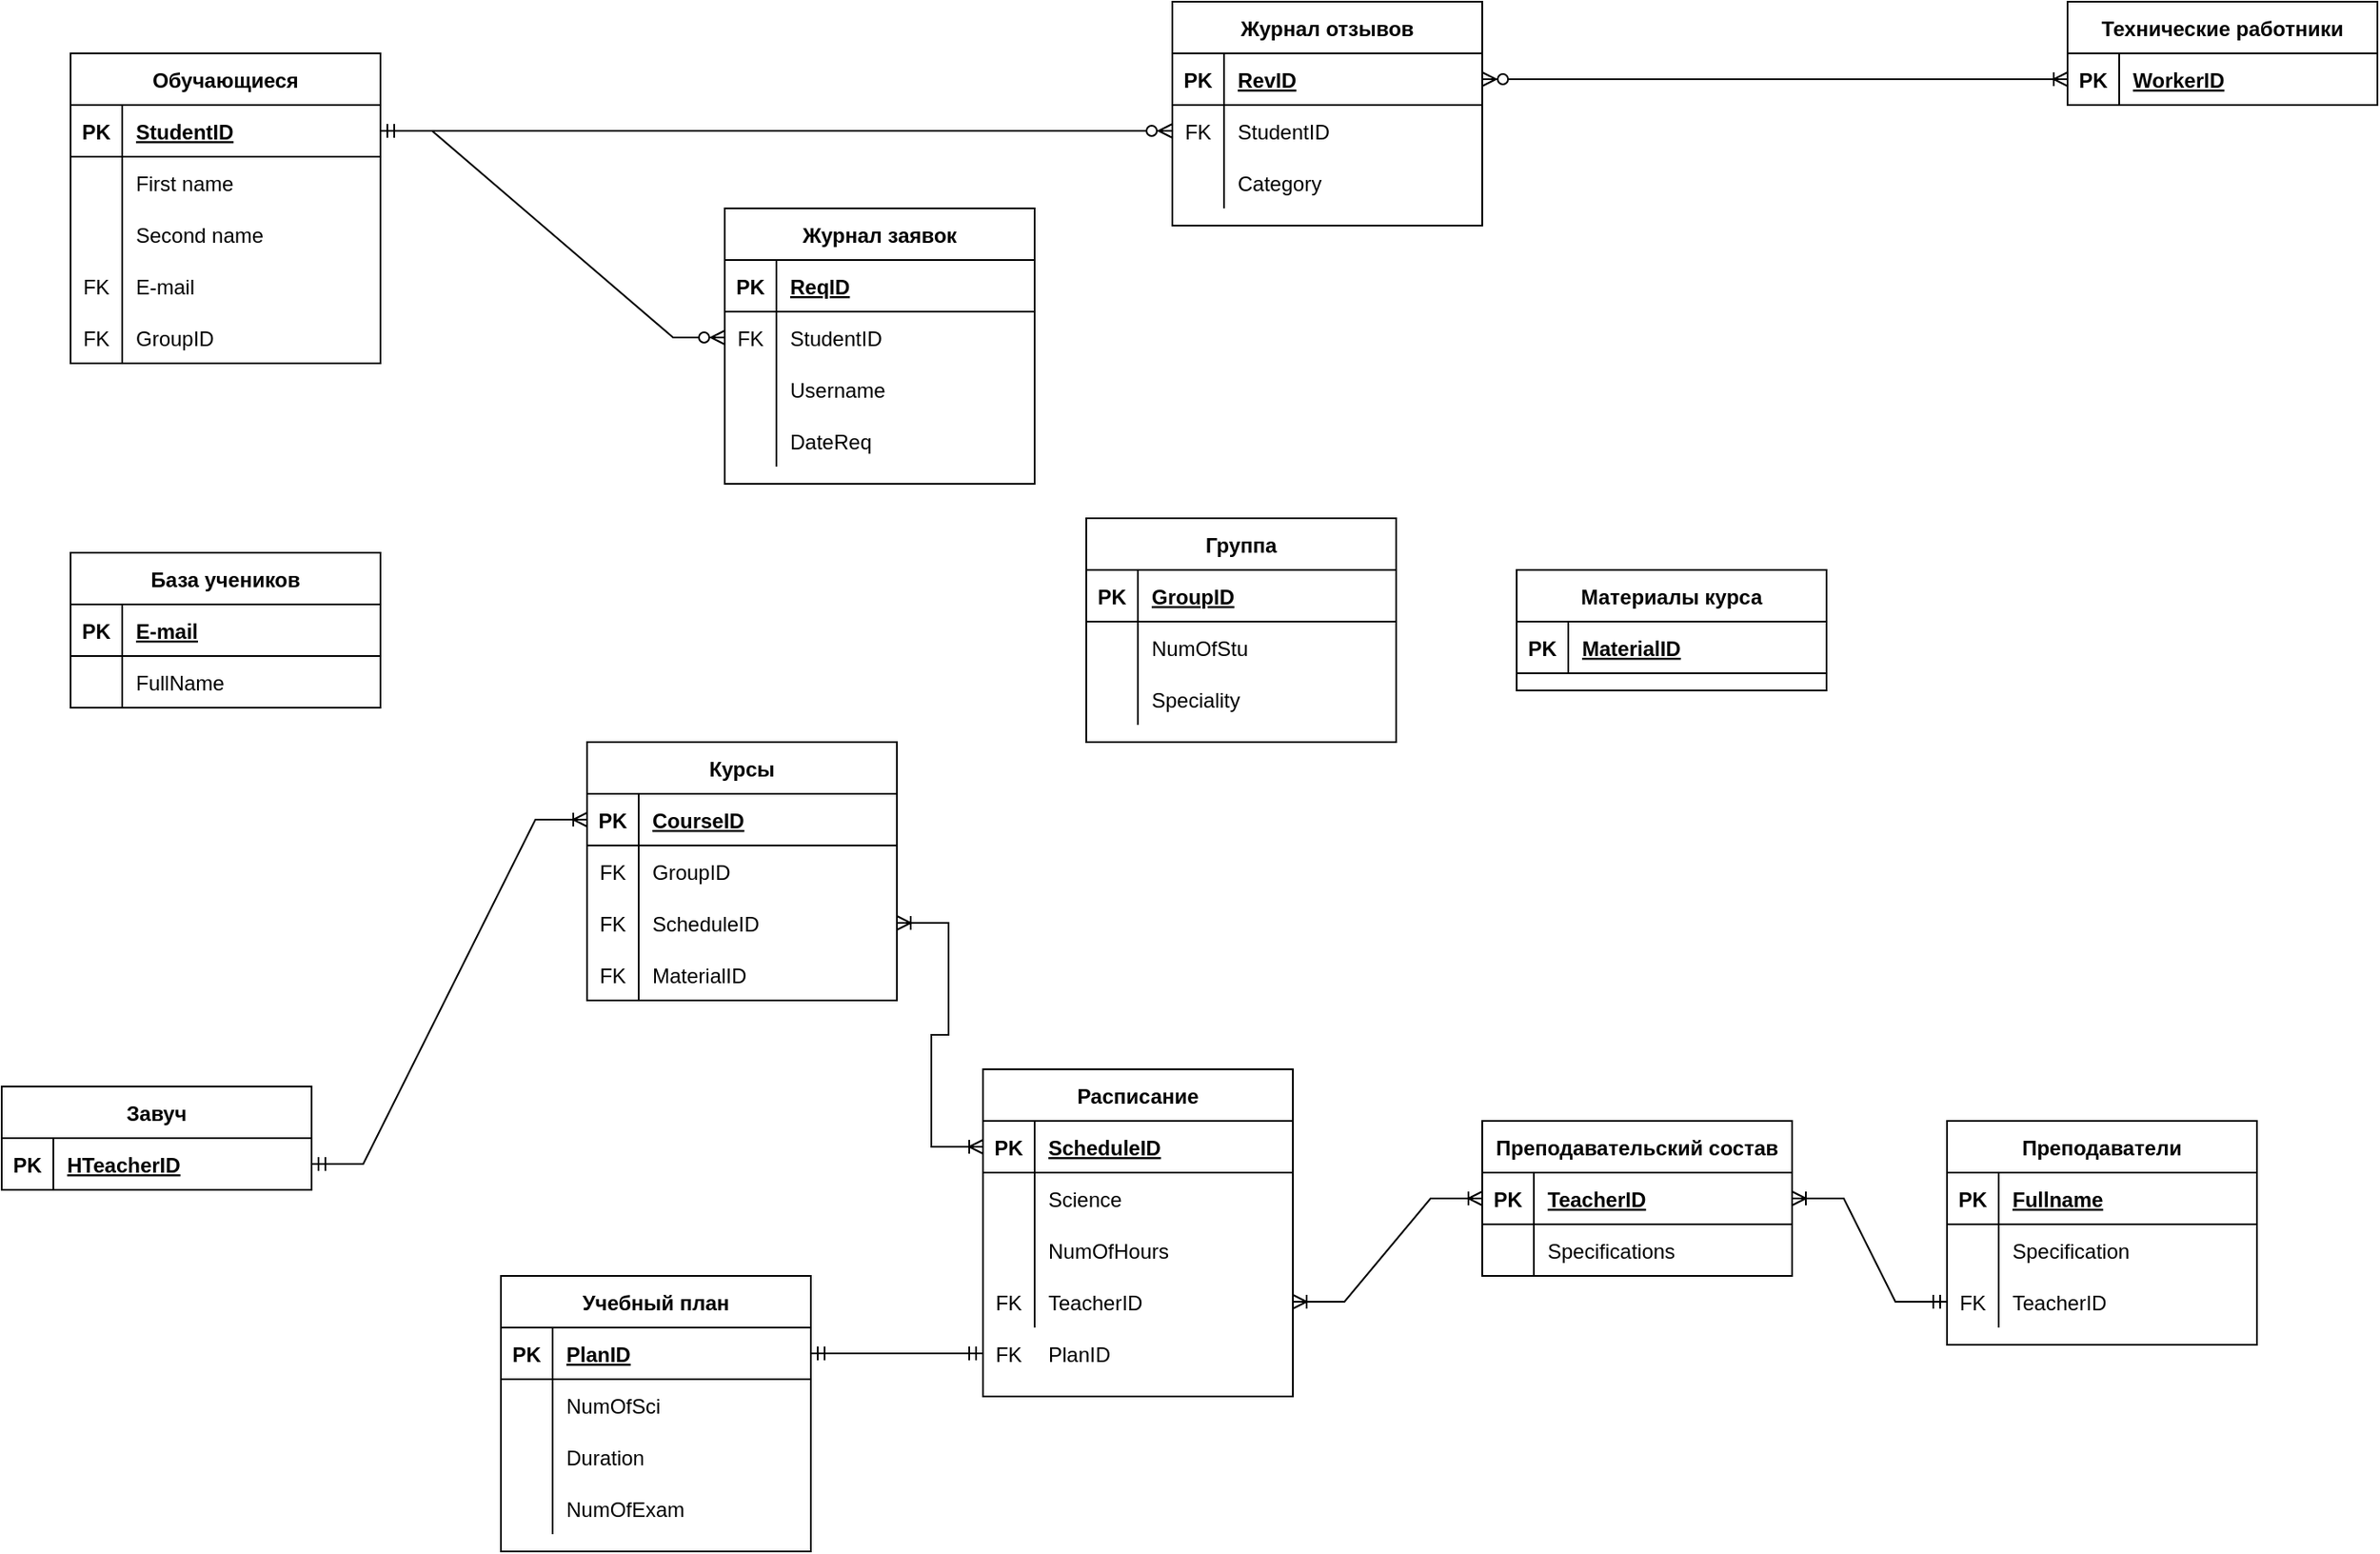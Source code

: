 <mxfile version="15.6.6" type="github">
  <diagram id="3wXirlA94ClRfBBOiUxg" name="Page-1">
    <mxGraphModel dx="1673" dy="934" grid="1" gridSize="10" guides="1" tooltips="1" connect="1" arrows="1" fold="1" page="1" pageScale="1" pageWidth="827" pageHeight="1169" math="0" shadow="0">
      <root>
        <mxCell id="0" />
        <mxCell id="1" parent="0" />
        <mxCell id="1GQ2bCHYJ9LrjRl-KCbF-2" value="Обучающиеся" style="shape=table;startSize=30;container=1;collapsible=1;childLayout=tableLayout;fixedRows=1;rowLines=0;fontStyle=1;align=center;resizeLast=1;fillColor=default;strokeColor=default;fontColor=default;" parent="1" vertex="1">
          <mxGeometry x="100" y="40" width="180" height="180" as="geometry" />
        </mxCell>
        <mxCell id="1GQ2bCHYJ9LrjRl-KCbF-3" value="" style="shape=partialRectangle;collapsible=0;dropTarget=0;pointerEvents=0;fillColor=none;top=0;left=0;bottom=1;right=0;points=[[0,0.5],[1,0.5]];portConstraint=eastwest;" parent="1GQ2bCHYJ9LrjRl-KCbF-2" vertex="1">
          <mxGeometry y="30" width="180" height="30" as="geometry" />
        </mxCell>
        <mxCell id="1GQ2bCHYJ9LrjRl-KCbF-4" value="PK" style="shape=partialRectangle;connectable=0;fillColor=none;top=0;left=0;bottom=0;right=0;fontStyle=1;overflow=hidden;" parent="1GQ2bCHYJ9LrjRl-KCbF-3" vertex="1">
          <mxGeometry width="30" height="30" as="geometry">
            <mxRectangle width="30" height="30" as="alternateBounds" />
          </mxGeometry>
        </mxCell>
        <mxCell id="1GQ2bCHYJ9LrjRl-KCbF-5" value="StudentID" style="shape=partialRectangle;connectable=0;fillColor=none;top=0;left=0;bottom=0;right=0;align=left;spacingLeft=6;fontStyle=5;overflow=hidden;" parent="1GQ2bCHYJ9LrjRl-KCbF-3" vertex="1">
          <mxGeometry x="30" width="150" height="30" as="geometry">
            <mxRectangle width="150" height="30" as="alternateBounds" />
          </mxGeometry>
        </mxCell>
        <mxCell id="1GQ2bCHYJ9LrjRl-KCbF-6" value="" style="shape=partialRectangle;collapsible=0;dropTarget=0;pointerEvents=0;fillColor=none;top=0;left=0;bottom=0;right=0;points=[[0,0.5],[1,0.5]];portConstraint=eastwest;" parent="1GQ2bCHYJ9LrjRl-KCbF-2" vertex="1">
          <mxGeometry y="60" width="180" height="30" as="geometry" />
        </mxCell>
        <mxCell id="1GQ2bCHYJ9LrjRl-KCbF-7" value="" style="shape=partialRectangle;connectable=0;fillColor=none;top=0;left=0;bottom=0;right=0;editable=1;overflow=hidden;" parent="1GQ2bCHYJ9LrjRl-KCbF-6" vertex="1">
          <mxGeometry width="30" height="30" as="geometry">
            <mxRectangle width="30" height="30" as="alternateBounds" />
          </mxGeometry>
        </mxCell>
        <mxCell id="1GQ2bCHYJ9LrjRl-KCbF-8" value="First name" style="shape=partialRectangle;connectable=0;fillColor=none;top=0;left=0;bottom=0;right=0;align=left;spacingLeft=6;overflow=hidden;" parent="1GQ2bCHYJ9LrjRl-KCbF-6" vertex="1">
          <mxGeometry x="30" width="150" height="30" as="geometry">
            <mxRectangle width="150" height="30" as="alternateBounds" />
          </mxGeometry>
        </mxCell>
        <mxCell id="1GQ2bCHYJ9LrjRl-KCbF-9" value="" style="shape=partialRectangle;collapsible=0;dropTarget=0;pointerEvents=0;fillColor=none;top=0;left=0;bottom=0;right=0;points=[[0,0.5],[1,0.5]];portConstraint=eastwest;" parent="1GQ2bCHYJ9LrjRl-KCbF-2" vertex="1">
          <mxGeometry y="90" width="180" height="30" as="geometry" />
        </mxCell>
        <mxCell id="1GQ2bCHYJ9LrjRl-KCbF-10" value="" style="shape=partialRectangle;connectable=0;fillColor=none;top=0;left=0;bottom=0;right=0;editable=1;overflow=hidden;" parent="1GQ2bCHYJ9LrjRl-KCbF-9" vertex="1">
          <mxGeometry width="30" height="30" as="geometry">
            <mxRectangle width="30" height="30" as="alternateBounds" />
          </mxGeometry>
        </mxCell>
        <mxCell id="1GQ2bCHYJ9LrjRl-KCbF-11" value="Second name" style="shape=partialRectangle;connectable=0;fillColor=none;top=0;left=0;bottom=0;right=0;align=left;spacingLeft=6;overflow=hidden;" parent="1GQ2bCHYJ9LrjRl-KCbF-9" vertex="1">
          <mxGeometry x="30" width="150" height="30" as="geometry">
            <mxRectangle width="150" height="30" as="alternateBounds" />
          </mxGeometry>
        </mxCell>
        <mxCell id="1GQ2bCHYJ9LrjRl-KCbF-12" value="" style="shape=partialRectangle;collapsible=0;dropTarget=0;pointerEvents=0;fillColor=none;top=0;left=0;bottom=0;right=0;points=[[0,0.5],[1,0.5]];portConstraint=eastwest;" parent="1GQ2bCHYJ9LrjRl-KCbF-2" vertex="1">
          <mxGeometry y="120" width="180" height="30" as="geometry" />
        </mxCell>
        <mxCell id="1GQ2bCHYJ9LrjRl-KCbF-13" value="FK" style="shape=partialRectangle;connectable=0;fillColor=none;top=0;left=0;bottom=0;right=0;editable=1;overflow=hidden;fontColor=default;" parent="1GQ2bCHYJ9LrjRl-KCbF-12" vertex="1">
          <mxGeometry width="30" height="30" as="geometry">
            <mxRectangle width="30" height="30" as="alternateBounds" />
          </mxGeometry>
        </mxCell>
        <mxCell id="1GQ2bCHYJ9LrjRl-KCbF-14" value="E-mail" style="shape=partialRectangle;connectable=0;fillColor=none;top=0;left=0;bottom=0;right=0;align=left;spacingLeft=6;overflow=hidden;" parent="1GQ2bCHYJ9LrjRl-KCbF-12" vertex="1">
          <mxGeometry x="30" width="150" height="30" as="geometry">
            <mxRectangle width="150" height="30" as="alternateBounds" />
          </mxGeometry>
        </mxCell>
        <mxCell id="3Udb4YVYtacq0rduN-3k-43" style="shape=partialRectangle;collapsible=0;dropTarget=0;pointerEvents=0;fillColor=none;top=0;left=0;bottom=0;right=0;points=[[0,0.5],[1,0.5]];portConstraint=eastwest;" vertex="1" parent="1GQ2bCHYJ9LrjRl-KCbF-2">
          <mxGeometry y="150" width="180" height="30" as="geometry" />
        </mxCell>
        <mxCell id="3Udb4YVYtacq0rduN-3k-44" value="FK" style="shape=partialRectangle;connectable=0;fillColor=none;top=0;left=0;bottom=0;right=0;editable=1;overflow=hidden;fontColor=default;" vertex="1" parent="3Udb4YVYtacq0rduN-3k-43">
          <mxGeometry width="30" height="30" as="geometry">
            <mxRectangle width="30" height="30" as="alternateBounds" />
          </mxGeometry>
        </mxCell>
        <mxCell id="3Udb4YVYtacq0rduN-3k-45" value="GroupID" style="shape=partialRectangle;connectable=0;fillColor=none;top=0;left=0;bottom=0;right=0;align=left;spacingLeft=6;overflow=hidden;fontColor=default;" vertex="1" parent="3Udb4YVYtacq0rduN-3k-43">
          <mxGeometry x="30" width="150" height="30" as="geometry">
            <mxRectangle width="150" height="30" as="alternateBounds" />
          </mxGeometry>
        </mxCell>
        <mxCell id="1GQ2bCHYJ9LrjRl-KCbF-15" value="Журнал отзывов" style="shape=table;startSize=30;container=1;collapsible=1;childLayout=tableLayout;fixedRows=1;rowLines=0;fontStyle=1;align=center;resizeLast=1;fillColor=default;strokeColor=default;fontColor=default;" parent="1" vertex="1">
          <mxGeometry x="740" y="10" width="180" height="130" as="geometry" />
        </mxCell>
        <mxCell id="1GQ2bCHYJ9LrjRl-KCbF-16" value="" style="shape=partialRectangle;collapsible=0;dropTarget=0;pointerEvents=0;fillColor=none;top=0;left=0;bottom=1;right=0;points=[[0,0.5],[1,0.5]];portConstraint=eastwest;" parent="1GQ2bCHYJ9LrjRl-KCbF-15" vertex="1">
          <mxGeometry y="30" width="180" height="30" as="geometry" />
        </mxCell>
        <mxCell id="1GQ2bCHYJ9LrjRl-KCbF-17" value="PK" style="shape=partialRectangle;connectable=0;fillColor=none;top=0;left=0;bottom=0;right=0;fontStyle=1;overflow=hidden;" parent="1GQ2bCHYJ9LrjRl-KCbF-16" vertex="1">
          <mxGeometry width="30" height="30" as="geometry">
            <mxRectangle width="30" height="30" as="alternateBounds" />
          </mxGeometry>
        </mxCell>
        <mxCell id="1GQ2bCHYJ9LrjRl-KCbF-18" value="RevID" style="shape=partialRectangle;connectable=0;fillColor=none;top=0;left=0;bottom=0;right=0;align=left;spacingLeft=6;fontStyle=5;overflow=hidden;" parent="1GQ2bCHYJ9LrjRl-KCbF-16" vertex="1">
          <mxGeometry x="30" width="150" height="30" as="geometry">
            <mxRectangle width="150" height="30" as="alternateBounds" />
          </mxGeometry>
        </mxCell>
        <mxCell id="1GQ2bCHYJ9LrjRl-KCbF-19" value="" style="shape=partialRectangle;collapsible=0;dropTarget=0;pointerEvents=0;fillColor=none;top=0;left=0;bottom=0;right=0;points=[[0,0.5],[1,0.5]];portConstraint=eastwest;" parent="1GQ2bCHYJ9LrjRl-KCbF-15" vertex="1">
          <mxGeometry y="60" width="180" height="30" as="geometry" />
        </mxCell>
        <mxCell id="1GQ2bCHYJ9LrjRl-KCbF-20" value="FK" style="shape=partialRectangle;connectable=0;fillColor=none;top=0;left=0;bottom=0;right=0;editable=1;overflow=hidden;" parent="1GQ2bCHYJ9LrjRl-KCbF-19" vertex="1">
          <mxGeometry width="30" height="30" as="geometry">
            <mxRectangle width="30" height="30" as="alternateBounds" />
          </mxGeometry>
        </mxCell>
        <mxCell id="1GQ2bCHYJ9LrjRl-KCbF-21" value="StudentID" style="shape=partialRectangle;connectable=0;fillColor=none;top=0;left=0;bottom=0;right=0;align=left;spacingLeft=6;overflow=hidden;" parent="1GQ2bCHYJ9LrjRl-KCbF-19" vertex="1">
          <mxGeometry x="30" width="150" height="30" as="geometry">
            <mxRectangle width="150" height="30" as="alternateBounds" />
          </mxGeometry>
        </mxCell>
        <mxCell id="1GQ2bCHYJ9LrjRl-KCbF-22" value="" style="shape=partialRectangle;collapsible=0;dropTarget=0;pointerEvents=0;fillColor=none;top=0;left=0;bottom=0;right=0;points=[[0,0.5],[1,0.5]];portConstraint=eastwest;" parent="1GQ2bCHYJ9LrjRl-KCbF-15" vertex="1">
          <mxGeometry y="90" width="180" height="30" as="geometry" />
        </mxCell>
        <mxCell id="1GQ2bCHYJ9LrjRl-KCbF-23" value="" style="shape=partialRectangle;connectable=0;fillColor=none;top=0;left=0;bottom=0;right=0;editable=1;overflow=hidden;" parent="1GQ2bCHYJ9LrjRl-KCbF-22" vertex="1">
          <mxGeometry width="30" height="30" as="geometry">
            <mxRectangle width="30" height="30" as="alternateBounds" />
          </mxGeometry>
        </mxCell>
        <mxCell id="1GQ2bCHYJ9LrjRl-KCbF-24" value="Category" style="shape=partialRectangle;connectable=0;fillColor=none;top=0;left=0;bottom=0;right=0;align=left;spacingLeft=6;overflow=hidden;" parent="1GQ2bCHYJ9LrjRl-KCbF-22" vertex="1">
          <mxGeometry x="30" width="150" height="30" as="geometry">
            <mxRectangle width="150" height="30" as="alternateBounds" />
          </mxGeometry>
        </mxCell>
        <mxCell id="1GQ2bCHYJ9LrjRl-KCbF-28" value="Журнал заявок" style="shape=table;startSize=30;container=1;collapsible=1;childLayout=tableLayout;fixedRows=1;rowLines=0;fontStyle=1;align=center;resizeLast=1;fillColor=default;strokeColor=default;fontColor=default;" parent="1" vertex="1">
          <mxGeometry x="480" y="130" width="180" height="160" as="geometry" />
        </mxCell>
        <mxCell id="1GQ2bCHYJ9LrjRl-KCbF-29" value="" style="shape=partialRectangle;collapsible=0;dropTarget=0;pointerEvents=0;fillColor=none;top=0;left=0;bottom=1;right=0;points=[[0,0.5],[1,0.5]];portConstraint=eastwest;" parent="1GQ2bCHYJ9LrjRl-KCbF-28" vertex="1">
          <mxGeometry y="30" width="180" height="30" as="geometry" />
        </mxCell>
        <mxCell id="1GQ2bCHYJ9LrjRl-KCbF-30" value="PK" style="shape=partialRectangle;connectable=0;fillColor=none;top=0;left=0;bottom=0;right=0;fontStyle=1;overflow=hidden;" parent="1GQ2bCHYJ9LrjRl-KCbF-29" vertex="1">
          <mxGeometry width="30" height="30" as="geometry">
            <mxRectangle width="30" height="30" as="alternateBounds" />
          </mxGeometry>
        </mxCell>
        <mxCell id="1GQ2bCHYJ9LrjRl-KCbF-31" value="ReqID" style="shape=partialRectangle;connectable=0;fillColor=none;top=0;left=0;bottom=0;right=0;align=left;spacingLeft=6;fontStyle=5;overflow=hidden;" parent="1GQ2bCHYJ9LrjRl-KCbF-29" vertex="1">
          <mxGeometry x="30" width="150" height="30" as="geometry">
            <mxRectangle width="150" height="30" as="alternateBounds" />
          </mxGeometry>
        </mxCell>
        <mxCell id="1GQ2bCHYJ9LrjRl-KCbF-32" value="" style="shape=partialRectangle;collapsible=0;dropTarget=0;pointerEvents=0;fillColor=none;top=0;left=0;bottom=0;right=0;points=[[0,0.5],[1,0.5]];portConstraint=eastwest;" parent="1GQ2bCHYJ9LrjRl-KCbF-28" vertex="1">
          <mxGeometry y="60" width="180" height="30" as="geometry" />
        </mxCell>
        <mxCell id="1GQ2bCHYJ9LrjRl-KCbF-33" value="FK" style="shape=partialRectangle;connectable=0;fillColor=none;top=0;left=0;bottom=0;right=0;editable=1;overflow=hidden;" parent="1GQ2bCHYJ9LrjRl-KCbF-32" vertex="1">
          <mxGeometry width="30" height="30" as="geometry">
            <mxRectangle width="30" height="30" as="alternateBounds" />
          </mxGeometry>
        </mxCell>
        <mxCell id="1GQ2bCHYJ9LrjRl-KCbF-34" value="StudentID" style="shape=partialRectangle;connectable=0;fillColor=none;top=0;left=0;bottom=0;right=0;align=left;spacingLeft=6;overflow=hidden;" parent="1GQ2bCHYJ9LrjRl-KCbF-32" vertex="1">
          <mxGeometry x="30" width="150" height="30" as="geometry">
            <mxRectangle width="150" height="30" as="alternateBounds" />
          </mxGeometry>
        </mxCell>
        <mxCell id="1GQ2bCHYJ9LrjRl-KCbF-35" value="" style="shape=partialRectangle;collapsible=0;dropTarget=0;pointerEvents=0;fillColor=none;top=0;left=0;bottom=0;right=0;points=[[0,0.5],[1,0.5]];portConstraint=eastwest;" parent="1GQ2bCHYJ9LrjRl-KCbF-28" vertex="1">
          <mxGeometry y="90" width="180" height="30" as="geometry" />
        </mxCell>
        <mxCell id="1GQ2bCHYJ9LrjRl-KCbF-36" value="" style="shape=partialRectangle;connectable=0;fillColor=none;top=0;left=0;bottom=0;right=0;editable=1;overflow=hidden;" parent="1GQ2bCHYJ9LrjRl-KCbF-35" vertex="1">
          <mxGeometry width="30" height="30" as="geometry">
            <mxRectangle width="30" height="30" as="alternateBounds" />
          </mxGeometry>
        </mxCell>
        <mxCell id="1GQ2bCHYJ9LrjRl-KCbF-37" value="Username" style="shape=partialRectangle;connectable=0;fillColor=none;top=0;left=0;bottom=0;right=0;align=left;spacingLeft=6;overflow=hidden;" parent="1GQ2bCHYJ9LrjRl-KCbF-35" vertex="1">
          <mxGeometry x="30" width="150" height="30" as="geometry">
            <mxRectangle width="150" height="30" as="alternateBounds" />
          </mxGeometry>
        </mxCell>
        <mxCell id="1GQ2bCHYJ9LrjRl-KCbF-38" value="" style="shape=partialRectangle;collapsible=0;dropTarget=0;pointerEvents=0;fillColor=none;top=0;left=0;bottom=0;right=0;points=[[0,0.5],[1,0.5]];portConstraint=eastwest;" parent="1GQ2bCHYJ9LrjRl-KCbF-28" vertex="1">
          <mxGeometry y="120" width="180" height="30" as="geometry" />
        </mxCell>
        <mxCell id="1GQ2bCHYJ9LrjRl-KCbF-39" value="" style="shape=partialRectangle;connectable=0;fillColor=none;top=0;left=0;bottom=0;right=0;editable=1;overflow=hidden;" parent="1GQ2bCHYJ9LrjRl-KCbF-38" vertex="1">
          <mxGeometry width="30" height="30" as="geometry">
            <mxRectangle width="30" height="30" as="alternateBounds" />
          </mxGeometry>
        </mxCell>
        <mxCell id="1GQ2bCHYJ9LrjRl-KCbF-40" value="DateReq" style="shape=partialRectangle;connectable=0;fillColor=none;top=0;left=0;bottom=0;right=0;align=left;spacingLeft=6;overflow=hidden;" parent="1GQ2bCHYJ9LrjRl-KCbF-38" vertex="1">
          <mxGeometry x="30" width="150" height="30" as="geometry">
            <mxRectangle width="150" height="30" as="alternateBounds" />
          </mxGeometry>
        </mxCell>
        <mxCell id="1GQ2bCHYJ9LrjRl-KCbF-41" value="Технические работники" style="shape=table;startSize=30;container=1;collapsible=1;childLayout=tableLayout;fixedRows=1;rowLines=0;fontStyle=1;align=center;resizeLast=1;fillColor=default;strokeColor=default;fontColor=default;" parent="1" vertex="1">
          <mxGeometry x="1260" y="10" width="180" height="60" as="geometry" />
        </mxCell>
        <mxCell id="1GQ2bCHYJ9LrjRl-KCbF-42" value="" style="shape=partialRectangle;collapsible=0;dropTarget=0;pointerEvents=0;fillColor=none;top=0;left=0;bottom=1;right=0;points=[[0,0.5],[1,0.5]];portConstraint=eastwest;" parent="1GQ2bCHYJ9LrjRl-KCbF-41" vertex="1">
          <mxGeometry y="30" width="180" height="30" as="geometry" />
        </mxCell>
        <mxCell id="1GQ2bCHYJ9LrjRl-KCbF-43" value="PK" style="shape=partialRectangle;connectable=0;fillColor=none;top=0;left=0;bottom=0;right=0;fontStyle=1;overflow=hidden;" parent="1GQ2bCHYJ9LrjRl-KCbF-42" vertex="1">
          <mxGeometry width="30" height="30" as="geometry">
            <mxRectangle width="30" height="30" as="alternateBounds" />
          </mxGeometry>
        </mxCell>
        <mxCell id="1GQ2bCHYJ9LrjRl-KCbF-44" value="WorkerID" style="shape=partialRectangle;connectable=0;fillColor=none;top=0;left=0;bottom=0;right=0;align=left;spacingLeft=6;fontStyle=5;overflow=hidden;" parent="1GQ2bCHYJ9LrjRl-KCbF-42" vertex="1">
          <mxGeometry x="30" width="150" height="30" as="geometry">
            <mxRectangle width="150" height="30" as="alternateBounds" />
          </mxGeometry>
        </mxCell>
        <mxCell id="1GQ2bCHYJ9LrjRl-KCbF-67" value="Завуч" style="shape=table;startSize=30;container=1;collapsible=1;childLayout=tableLayout;fixedRows=1;rowLines=0;fontStyle=1;align=center;resizeLast=1;" parent="1" vertex="1">
          <mxGeometry x="60" y="640" width="180" height="60" as="geometry" />
        </mxCell>
        <mxCell id="1GQ2bCHYJ9LrjRl-KCbF-68" value="" style="shape=partialRectangle;collapsible=0;dropTarget=0;pointerEvents=0;fillColor=none;top=0;left=0;bottom=1;right=0;points=[[0,0.5],[1,0.5]];portConstraint=eastwest;" parent="1GQ2bCHYJ9LrjRl-KCbF-67" vertex="1">
          <mxGeometry y="30" width="180" height="30" as="geometry" />
        </mxCell>
        <mxCell id="1GQ2bCHYJ9LrjRl-KCbF-69" value="PK" style="shape=partialRectangle;connectable=0;fillColor=none;top=0;left=0;bottom=0;right=0;fontStyle=1;overflow=hidden;" parent="1GQ2bCHYJ9LrjRl-KCbF-68" vertex="1">
          <mxGeometry width="30" height="30" as="geometry">
            <mxRectangle width="30" height="30" as="alternateBounds" />
          </mxGeometry>
        </mxCell>
        <mxCell id="1GQ2bCHYJ9LrjRl-KCbF-70" value="HTeacherID" style="shape=partialRectangle;connectable=0;fillColor=none;top=0;left=0;bottom=0;right=0;align=left;spacingLeft=6;fontStyle=5;overflow=hidden;" parent="1GQ2bCHYJ9LrjRl-KCbF-68" vertex="1">
          <mxGeometry x="30" width="150" height="30" as="geometry">
            <mxRectangle width="150" height="30" as="alternateBounds" />
          </mxGeometry>
        </mxCell>
        <mxCell id="1GQ2bCHYJ9LrjRl-KCbF-80" value="Учебный план" style="shape=table;startSize=30;container=1;collapsible=1;childLayout=tableLayout;fixedRows=1;rowLines=0;fontStyle=1;align=center;resizeLast=1;fillColor=default;strokeColor=default;fontColor=default;" parent="1" vertex="1">
          <mxGeometry x="350" y="750" width="180" height="160" as="geometry" />
        </mxCell>
        <mxCell id="1GQ2bCHYJ9LrjRl-KCbF-81" value="" style="shape=partialRectangle;collapsible=0;dropTarget=0;pointerEvents=0;fillColor=none;top=0;left=0;bottom=1;right=0;points=[[0,0.5],[1,0.5]];portConstraint=eastwest;" parent="1GQ2bCHYJ9LrjRl-KCbF-80" vertex="1">
          <mxGeometry y="30" width="180" height="30" as="geometry" />
        </mxCell>
        <mxCell id="1GQ2bCHYJ9LrjRl-KCbF-82" value="PK" style="shape=partialRectangle;connectable=0;fillColor=none;top=0;left=0;bottom=0;right=0;fontStyle=1;overflow=hidden;" parent="1GQ2bCHYJ9LrjRl-KCbF-81" vertex="1">
          <mxGeometry width="30" height="30" as="geometry">
            <mxRectangle width="30" height="30" as="alternateBounds" />
          </mxGeometry>
        </mxCell>
        <mxCell id="1GQ2bCHYJ9LrjRl-KCbF-83" value="PlanID" style="shape=partialRectangle;connectable=0;fillColor=none;top=0;left=0;bottom=0;right=0;align=left;spacingLeft=6;fontStyle=5;overflow=hidden;" parent="1GQ2bCHYJ9LrjRl-KCbF-81" vertex="1">
          <mxGeometry x="30" width="150" height="30" as="geometry">
            <mxRectangle width="150" height="30" as="alternateBounds" />
          </mxGeometry>
        </mxCell>
        <mxCell id="1GQ2bCHYJ9LrjRl-KCbF-84" value="" style="shape=partialRectangle;collapsible=0;dropTarget=0;pointerEvents=0;fillColor=none;top=0;left=0;bottom=0;right=0;points=[[0,0.5],[1,0.5]];portConstraint=eastwest;" parent="1GQ2bCHYJ9LrjRl-KCbF-80" vertex="1">
          <mxGeometry y="60" width="180" height="30" as="geometry" />
        </mxCell>
        <mxCell id="1GQ2bCHYJ9LrjRl-KCbF-85" value="" style="shape=partialRectangle;connectable=0;fillColor=none;top=0;left=0;bottom=0;right=0;editable=1;overflow=hidden;" parent="1GQ2bCHYJ9LrjRl-KCbF-84" vertex="1">
          <mxGeometry width="30" height="30" as="geometry">
            <mxRectangle width="30" height="30" as="alternateBounds" />
          </mxGeometry>
        </mxCell>
        <mxCell id="1GQ2bCHYJ9LrjRl-KCbF-86" value="NumOfSci" style="shape=partialRectangle;connectable=0;fillColor=none;top=0;left=0;bottom=0;right=0;align=left;spacingLeft=6;overflow=hidden;" parent="1GQ2bCHYJ9LrjRl-KCbF-84" vertex="1">
          <mxGeometry x="30" width="150" height="30" as="geometry">
            <mxRectangle width="150" height="30" as="alternateBounds" />
          </mxGeometry>
        </mxCell>
        <mxCell id="1GQ2bCHYJ9LrjRl-KCbF-87" value="" style="shape=partialRectangle;collapsible=0;dropTarget=0;pointerEvents=0;fillColor=none;top=0;left=0;bottom=0;right=0;points=[[0,0.5],[1,0.5]];portConstraint=eastwest;" parent="1GQ2bCHYJ9LrjRl-KCbF-80" vertex="1">
          <mxGeometry y="90" width="180" height="30" as="geometry" />
        </mxCell>
        <mxCell id="1GQ2bCHYJ9LrjRl-KCbF-88" value="" style="shape=partialRectangle;connectable=0;fillColor=none;top=0;left=0;bottom=0;right=0;editable=1;overflow=hidden;" parent="1GQ2bCHYJ9LrjRl-KCbF-87" vertex="1">
          <mxGeometry width="30" height="30" as="geometry">
            <mxRectangle width="30" height="30" as="alternateBounds" />
          </mxGeometry>
        </mxCell>
        <mxCell id="1GQ2bCHYJ9LrjRl-KCbF-89" value="Duration" style="shape=partialRectangle;connectable=0;fillColor=none;top=0;left=0;bottom=0;right=0;align=left;spacingLeft=6;overflow=hidden;" parent="1GQ2bCHYJ9LrjRl-KCbF-87" vertex="1">
          <mxGeometry x="30" width="150" height="30" as="geometry">
            <mxRectangle width="150" height="30" as="alternateBounds" />
          </mxGeometry>
        </mxCell>
        <mxCell id="1GQ2bCHYJ9LrjRl-KCbF-90" value="" style="shape=partialRectangle;collapsible=0;dropTarget=0;pointerEvents=0;fillColor=none;top=0;left=0;bottom=0;right=0;points=[[0,0.5],[1,0.5]];portConstraint=eastwest;" parent="1GQ2bCHYJ9LrjRl-KCbF-80" vertex="1">
          <mxGeometry y="120" width="180" height="30" as="geometry" />
        </mxCell>
        <mxCell id="1GQ2bCHYJ9LrjRl-KCbF-91" value="" style="shape=partialRectangle;connectable=0;fillColor=none;top=0;left=0;bottom=0;right=0;editable=1;overflow=hidden;" parent="1GQ2bCHYJ9LrjRl-KCbF-90" vertex="1">
          <mxGeometry width="30" height="30" as="geometry">
            <mxRectangle width="30" height="30" as="alternateBounds" />
          </mxGeometry>
        </mxCell>
        <mxCell id="1GQ2bCHYJ9LrjRl-KCbF-92" value="NumOfExam" style="shape=partialRectangle;connectable=0;fillColor=none;top=0;left=0;bottom=0;right=0;align=left;spacingLeft=6;overflow=hidden;" parent="1GQ2bCHYJ9LrjRl-KCbF-90" vertex="1">
          <mxGeometry x="30" width="150" height="30" as="geometry">
            <mxRectangle width="150" height="30" as="alternateBounds" />
          </mxGeometry>
        </mxCell>
        <mxCell id="1GQ2bCHYJ9LrjRl-KCbF-93" value="Расписание" style="shape=table;startSize=30;container=1;collapsible=1;childLayout=tableLayout;fixedRows=1;rowLines=0;fontStyle=1;align=center;resizeLast=1;" parent="1" vertex="1">
          <mxGeometry x="630" y="630" width="180" height="190" as="geometry" />
        </mxCell>
        <mxCell id="1GQ2bCHYJ9LrjRl-KCbF-94" value="" style="shape=partialRectangle;collapsible=0;dropTarget=0;pointerEvents=0;fillColor=none;top=0;left=0;bottom=1;right=0;points=[[0,0.5],[1,0.5]];portConstraint=eastwest;" parent="1GQ2bCHYJ9LrjRl-KCbF-93" vertex="1">
          <mxGeometry y="30" width="180" height="30" as="geometry" />
        </mxCell>
        <mxCell id="1GQ2bCHYJ9LrjRl-KCbF-95" value="PK" style="shape=partialRectangle;connectable=0;fillColor=none;top=0;left=0;bottom=0;right=0;fontStyle=1;overflow=hidden;" parent="1GQ2bCHYJ9LrjRl-KCbF-94" vertex="1">
          <mxGeometry width="30" height="30" as="geometry">
            <mxRectangle width="30" height="30" as="alternateBounds" />
          </mxGeometry>
        </mxCell>
        <mxCell id="1GQ2bCHYJ9LrjRl-KCbF-96" value="ScheduleID" style="shape=partialRectangle;connectable=0;fillColor=none;top=0;left=0;bottom=0;right=0;align=left;spacingLeft=6;fontStyle=5;overflow=hidden;" parent="1GQ2bCHYJ9LrjRl-KCbF-94" vertex="1">
          <mxGeometry x="30" width="150" height="30" as="geometry">
            <mxRectangle width="150" height="30" as="alternateBounds" />
          </mxGeometry>
        </mxCell>
        <mxCell id="1GQ2bCHYJ9LrjRl-KCbF-97" value="" style="shape=partialRectangle;collapsible=0;dropTarget=0;pointerEvents=0;fillColor=none;top=0;left=0;bottom=0;right=0;points=[[0,0.5],[1,0.5]];portConstraint=eastwest;" parent="1GQ2bCHYJ9LrjRl-KCbF-93" vertex="1">
          <mxGeometry y="60" width="180" height="30" as="geometry" />
        </mxCell>
        <mxCell id="1GQ2bCHYJ9LrjRl-KCbF-98" value="" style="shape=partialRectangle;connectable=0;fillColor=none;top=0;left=0;bottom=0;right=0;editable=1;overflow=hidden;" parent="1GQ2bCHYJ9LrjRl-KCbF-97" vertex="1">
          <mxGeometry width="30" height="30" as="geometry">
            <mxRectangle width="30" height="30" as="alternateBounds" />
          </mxGeometry>
        </mxCell>
        <mxCell id="1GQ2bCHYJ9LrjRl-KCbF-99" value="Science " style="shape=partialRectangle;connectable=0;fillColor=none;top=0;left=0;bottom=0;right=0;align=left;spacingLeft=6;overflow=hidden;" parent="1GQ2bCHYJ9LrjRl-KCbF-97" vertex="1">
          <mxGeometry x="30" width="150" height="30" as="geometry">
            <mxRectangle width="150" height="30" as="alternateBounds" />
          </mxGeometry>
        </mxCell>
        <mxCell id="1GQ2bCHYJ9LrjRl-KCbF-100" value="" style="shape=partialRectangle;collapsible=0;dropTarget=0;pointerEvents=0;fillColor=none;top=0;left=0;bottom=0;right=0;points=[[0,0.5],[1,0.5]];portConstraint=eastwest;" parent="1GQ2bCHYJ9LrjRl-KCbF-93" vertex="1">
          <mxGeometry y="90" width="180" height="30" as="geometry" />
        </mxCell>
        <mxCell id="1GQ2bCHYJ9LrjRl-KCbF-101" value="" style="shape=partialRectangle;connectable=0;fillColor=none;top=0;left=0;bottom=0;right=0;editable=1;overflow=hidden;" parent="1GQ2bCHYJ9LrjRl-KCbF-100" vertex="1">
          <mxGeometry width="30" height="30" as="geometry">
            <mxRectangle width="30" height="30" as="alternateBounds" />
          </mxGeometry>
        </mxCell>
        <mxCell id="1GQ2bCHYJ9LrjRl-KCbF-102" value="NumOfHours" style="shape=partialRectangle;connectable=0;fillColor=none;top=0;left=0;bottom=0;right=0;align=left;spacingLeft=6;overflow=hidden;" parent="1GQ2bCHYJ9LrjRl-KCbF-100" vertex="1">
          <mxGeometry x="30" width="150" height="30" as="geometry">
            <mxRectangle width="150" height="30" as="alternateBounds" />
          </mxGeometry>
        </mxCell>
        <mxCell id="1GQ2bCHYJ9LrjRl-KCbF-103" value="" style="shape=partialRectangle;collapsible=0;dropTarget=0;pointerEvents=0;fillColor=none;top=0;left=0;bottom=0;right=0;points=[[0,0.5],[1,0.5]];portConstraint=eastwest;" parent="1GQ2bCHYJ9LrjRl-KCbF-93" vertex="1">
          <mxGeometry y="120" width="180" height="30" as="geometry" />
        </mxCell>
        <mxCell id="1GQ2bCHYJ9LrjRl-KCbF-104" value="FK" style="shape=partialRectangle;connectable=0;fillColor=none;top=0;left=0;bottom=0;right=0;editable=1;overflow=hidden;" parent="1GQ2bCHYJ9LrjRl-KCbF-103" vertex="1">
          <mxGeometry width="30" height="30" as="geometry">
            <mxRectangle width="30" height="30" as="alternateBounds" />
          </mxGeometry>
        </mxCell>
        <mxCell id="1GQ2bCHYJ9LrjRl-KCbF-105" value="TeacherID" style="shape=partialRectangle;connectable=0;fillColor=none;top=0;left=0;bottom=0;right=0;align=left;spacingLeft=6;overflow=hidden;" parent="1GQ2bCHYJ9LrjRl-KCbF-103" vertex="1">
          <mxGeometry x="30" width="150" height="30" as="geometry">
            <mxRectangle width="150" height="30" as="alternateBounds" />
          </mxGeometry>
        </mxCell>
        <mxCell id="1GQ2bCHYJ9LrjRl-KCbF-106" value="Курсы" style="shape=table;startSize=30;container=1;collapsible=1;childLayout=tableLayout;fixedRows=1;rowLines=0;fontStyle=1;align=center;resizeLast=1;fillColor=default;strokeColor=default;fontColor=default;" parent="1" vertex="1">
          <mxGeometry x="400" y="440" width="180" height="150" as="geometry" />
        </mxCell>
        <mxCell id="1GQ2bCHYJ9LrjRl-KCbF-107" value="" style="shape=partialRectangle;collapsible=0;dropTarget=0;pointerEvents=0;fillColor=none;top=0;left=0;bottom=1;right=0;points=[[0,0.5],[1,0.5]];portConstraint=eastwest;" parent="1GQ2bCHYJ9LrjRl-KCbF-106" vertex="1">
          <mxGeometry y="30" width="180" height="30" as="geometry" />
        </mxCell>
        <mxCell id="1GQ2bCHYJ9LrjRl-KCbF-108" value="PK" style="shape=partialRectangle;connectable=0;fillColor=none;top=0;left=0;bottom=0;right=0;fontStyle=1;overflow=hidden;" parent="1GQ2bCHYJ9LrjRl-KCbF-107" vertex="1">
          <mxGeometry width="30" height="30" as="geometry">
            <mxRectangle width="30" height="30" as="alternateBounds" />
          </mxGeometry>
        </mxCell>
        <mxCell id="1GQ2bCHYJ9LrjRl-KCbF-109" value="CourseID" style="shape=partialRectangle;connectable=0;fillColor=none;top=0;left=0;bottom=0;right=0;align=left;spacingLeft=6;fontStyle=5;overflow=hidden;" parent="1GQ2bCHYJ9LrjRl-KCbF-107" vertex="1">
          <mxGeometry x="30" width="150" height="30" as="geometry">
            <mxRectangle width="150" height="30" as="alternateBounds" />
          </mxGeometry>
        </mxCell>
        <mxCell id="1GQ2bCHYJ9LrjRl-KCbF-110" value="" style="shape=partialRectangle;collapsible=0;dropTarget=0;pointerEvents=0;fillColor=none;top=0;left=0;bottom=0;right=0;points=[[0,0.5],[1,0.5]];portConstraint=eastwest;" parent="1GQ2bCHYJ9LrjRl-KCbF-106" vertex="1">
          <mxGeometry y="60" width="180" height="30" as="geometry" />
        </mxCell>
        <mxCell id="1GQ2bCHYJ9LrjRl-KCbF-111" value="FK" style="shape=partialRectangle;connectable=0;fillColor=none;top=0;left=0;bottom=0;right=0;editable=1;overflow=hidden;" parent="1GQ2bCHYJ9LrjRl-KCbF-110" vertex="1">
          <mxGeometry width="30" height="30" as="geometry">
            <mxRectangle width="30" height="30" as="alternateBounds" />
          </mxGeometry>
        </mxCell>
        <mxCell id="1GQ2bCHYJ9LrjRl-KCbF-112" value="GroupID" style="shape=partialRectangle;connectable=0;fillColor=none;top=0;left=0;bottom=0;right=0;align=left;spacingLeft=6;overflow=hidden;" parent="1GQ2bCHYJ9LrjRl-KCbF-110" vertex="1">
          <mxGeometry x="30" width="150" height="30" as="geometry">
            <mxRectangle width="150" height="30" as="alternateBounds" />
          </mxGeometry>
        </mxCell>
        <mxCell id="1GQ2bCHYJ9LrjRl-KCbF-113" value="" style="shape=partialRectangle;collapsible=0;dropTarget=0;pointerEvents=0;fillColor=none;top=0;left=0;bottom=0;right=0;points=[[0,0.5],[1,0.5]];portConstraint=eastwest;" parent="1GQ2bCHYJ9LrjRl-KCbF-106" vertex="1">
          <mxGeometry y="90" width="180" height="30" as="geometry" />
        </mxCell>
        <mxCell id="1GQ2bCHYJ9LrjRl-KCbF-114" value="FK" style="shape=partialRectangle;connectable=0;fillColor=none;top=0;left=0;bottom=0;right=0;editable=1;overflow=hidden;" parent="1GQ2bCHYJ9LrjRl-KCbF-113" vertex="1">
          <mxGeometry width="30" height="30" as="geometry">
            <mxRectangle width="30" height="30" as="alternateBounds" />
          </mxGeometry>
        </mxCell>
        <mxCell id="1GQ2bCHYJ9LrjRl-KCbF-115" value="ScheduleID" style="shape=partialRectangle;connectable=0;fillColor=none;top=0;left=0;bottom=0;right=0;align=left;spacingLeft=6;overflow=hidden;" parent="1GQ2bCHYJ9LrjRl-KCbF-113" vertex="1">
          <mxGeometry x="30" width="150" height="30" as="geometry">
            <mxRectangle width="150" height="30" as="alternateBounds" />
          </mxGeometry>
        </mxCell>
        <mxCell id="3Udb4YVYtacq0rduN-3k-40" style="shape=partialRectangle;collapsible=0;dropTarget=0;pointerEvents=0;fillColor=none;top=0;left=0;bottom=0;right=0;points=[[0,0.5],[1,0.5]];portConstraint=eastwest;" vertex="1" parent="1GQ2bCHYJ9LrjRl-KCbF-106">
          <mxGeometry y="120" width="180" height="30" as="geometry" />
        </mxCell>
        <mxCell id="3Udb4YVYtacq0rduN-3k-41" value="FK" style="shape=partialRectangle;connectable=0;fillColor=none;top=0;left=0;bottom=0;right=0;editable=1;overflow=hidden;fontColor=default;" vertex="1" parent="3Udb4YVYtacq0rduN-3k-40">
          <mxGeometry width="30" height="30" as="geometry">
            <mxRectangle width="30" height="30" as="alternateBounds" />
          </mxGeometry>
        </mxCell>
        <mxCell id="3Udb4YVYtacq0rduN-3k-42" value="MaterialID" style="shape=partialRectangle;connectable=0;fillColor=none;top=0;left=0;bottom=0;right=0;align=left;spacingLeft=6;overflow=hidden;fontColor=default;" vertex="1" parent="3Udb4YVYtacq0rduN-3k-40">
          <mxGeometry x="30" width="150" height="30" as="geometry">
            <mxRectangle width="150" height="30" as="alternateBounds" />
          </mxGeometry>
        </mxCell>
        <mxCell id="1GQ2bCHYJ9LrjRl-KCbF-119" value="Преподавательский состав" style="shape=table;startSize=30;container=1;collapsible=1;childLayout=tableLayout;fixedRows=1;rowLines=0;fontStyle=1;align=center;resizeLast=1;fillColor=default;strokeColor=default;fontColor=default;" parent="1" vertex="1">
          <mxGeometry x="920" y="660" width="180" height="90" as="geometry" />
        </mxCell>
        <mxCell id="1GQ2bCHYJ9LrjRl-KCbF-120" value="" style="shape=partialRectangle;collapsible=0;dropTarget=0;pointerEvents=0;fillColor=none;top=0;left=0;bottom=1;right=0;points=[[0,0.5],[1,0.5]];portConstraint=eastwest;" parent="1GQ2bCHYJ9LrjRl-KCbF-119" vertex="1">
          <mxGeometry y="30" width="180" height="30" as="geometry" />
        </mxCell>
        <mxCell id="1GQ2bCHYJ9LrjRl-KCbF-121" value="PK" style="shape=partialRectangle;connectable=0;fillColor=none;top=0;left=0;bottom=0;right=0;fontStyle=1;overflow=hidden;" parent="1GQ2bCHYJ9LrjRl-KCbF-120" vertex="1">
          <mxGeometry width="30" height="30" as="geometry">
            <mxRectangle width="30" height="30" as="alternateBounds" />
          </mxGeometry>
        </mxCell>
        <mxCell id="1GQ2bCHYJ9LrjRl-KCbF-122" value="TeacherID" style="shape=partialRectangle;connectable=0;fillColor=none;top=0;left=0;bottom=0;right=0;align=left;spacingLeft=6;fontStyle=5;overflow=hidden;" parent="1GQ2bCHYJ9LrjRl-KCbF-120" vertex="1">
          <mxGeometry x="30" width="150" height="30" as="geometry">
            <mxRectangle width="150" height="30" as="alternateBounds" />
          </mxGeometry>
        </mxCell>
        <mxCell id="1GQ2bCHYJ9LrjRl-KCbF-123" value="" style="shape=partialRectangle;collapsible=0;dropTarget=0;pointerEvents=0;fillColor=none;top=0;left=0;bottom=0;right=0;points=[[0,0.5],[1,0.5]];portConstraint=eastwest;" parent="1GQ2bCHYJ9LrjRl-KCbF-119" vertex="1">
          <mxGeometry y="60" width="180" height="30" as="geometry" />
        </mxCell>
        <mxCell id="1GQ2bCHYJ9LrjRl-KCbF-124" value="" style="shape=partialRectangle;connectable=0;fillColor=none;top=0;left=0;bottom=0;right=0;editable=1;overflow=hidden;" parent="1GQ2bCHYJ9LrjRl-KCbF-123" vertex="1">
          <mxGeometry width="30" height="30" as="geometry">
            <mxRectangle width="30" height="30" as="alternateBounds" />
          </mxGeometry>
        </mxCell>
        <mxCell id="1GQ2bCHYJ9LrjRl-KCbF-125" value="Specifications" style="shape=partialRectangle;connectable=0;fillColor=none;top=0;left=0;bottom=0;right=0;align=left;spacingLeft=6;overflow=hidden;" parent="1GQ2bCHYJ9LrjRl-KCbF-123" vertex="1">
          <mxGeometry x="30" width="150" height="30" as="geometry">
            <mxRectangle width="150" height="30" as="alternateBounds" />
          </mxGeometry>
        </mxCell>
        <mxCell id="1GQ2bCHYJ9LrjRl-KCbF-132" value="Преподаватели" style="shape=table;startSize=30;container=1;collapsible=1;childLayout=tableLayout;fixedRows=1;rowLines=0;fontStyle=1;align=center;resizeLast=1;fillColor=default;strokeColor=default;fontColor=default;" parent="1" vertex="1">
          <mxGeometry x="1190" y="660" width="180" height="130" as="geometry" />
        </mxCell>
        <mxCell id="1GQ2bCHYJ9LrjRl-KCbF-133" value="" style="shape=partialRectangle;collapsible=0;dropTarget=0;pointerEvents=0;fillColor=none;top=0;left=0;bottom=1;right=0;points=[[0,0.5],[1,0.5]];portConstraint=eastwest;" parent="1GQ2bCHYJ9LrjRl-KCbF-132" vertex="1">
          <mxGeometry y="30" width="180" height="30" as="geometry" />
        </mxCell>
        <mxCell id="1GQ2bCHYJ9LrjRl-KCbF-134" value="PK" style="shape=partialRectangle;connectable=0;fillColor=none;top=0;left=0;bottom=0;right=0;fontStyle=1;overflow=hidden;" parent="1GQ2bCHYJ9LrjRl-KCbF-133" vertex="1">
          <mxGeometry width="30" height="30" as="geometry">
            <mxRectangle width="30" height="30" as="alternateBounds" />
          </mxGeometry>
        </mxCell>
        <mxCell id="1GQ2bCHYJ9LrjRl-KCbF-135" value="Fullname" style="shape=partialRectangle;connectable=0;fillColor=none;top=0;left=0;bottom=0;right=0;align=left;spacingLeft=6;fontStyle=5;overflow=hidden;" parent="1GQ2bCHYJ9LrjRl-KCbF-133" vertex="1">
          <mxGeometry x="30" width="150" height="30" as="geometry">
            <mxRectangle width="150" height="30" as="alternateBounds" />
          </mxGeometry>
        </mxCell>
        <mxCell id="1GQ2bCHYJ9LrjRl-KCbF-139" value="" style="shape=partialRectangle;collapsible=0;dropTarget=0;pointerEvents=0;fillColor=none;top=0;left=0;bottom=0;right=0;points=[[0,0.5],[1,0.5]];portConstraint=eastwest;" parent="1GQ2bCHYJ9LrjRl-KCbF-132" vertex="1">
          <mxGeometry y="60" width="180" height="30" as="geometry" />
        </mxCell>
        <mxCell id="1GQ2bCHYJ9LrjRl-KCbF-140" value="" style="shape=partialRectangle;connectable=0;fillColor=none;top=0;left=0;bottom=0;right=0;editable=1;overflow=hidden;" parent="1GQ2bCHYJ9LrjRl-KCbF-139" vertex="1">
          <mxGeometry width="30" height="30" as="geometry">
            <mxRectangle width="30" height="30" as="alternateBounds" />
          </mxGeometry>
        </mxCell>
        <mxCell id="1GQ2bCHYJ9LrjRl-KCbF-141" value="Specification" style="shape=partialRectangle;connectable=0;fillColor=none;top=0;left=0;bottom=0;right=0;align=left;spacingLeft=6;overflow=hidden;" parent="1GQ2bCHYJ9LrjRl-KCbF-139" vertex="1">
          <mxGeometry x="30" width="150" height="30" as="geometry">
            <mxRectangle width="150" height="30" as="alternateBounds" />
          </mxGeometry>
        </mxCell>
        <mxCell id="1GQ2bCHYJ9LrjRl-KCbF-142" value="" style="shape=partialRectangle;collapsible=0;dropTarget=0;pointerEvents=0;fillColor=none;top=0;left=0;bottom=0;right=0;points=[[0,0.5],[1,0.5]];portConstraint=eastwest;" parent="1GQ2bCHYJ9LrjRl-KCbF-132" vertex="1">
          <mxGeometry y="90" width="180" height="30" as="geometry" />
        </mxCell>
        <mxCell id="1GQ2bCHYJ9LrjRl-KCbF-143" value="FK" style="shape=partialRectangle;connectable=0;fillColor=none;top=0;left=0;bottom=0;right=0;editable=1;overflow=hidden;" parent="1GQ2bCHYJ9LrjRl-KCbF-142" vertex="1">
          <mxGeometry width="30" height="30" as="geometry">
            <mxRectangle width="30" height="30" as="alternateBounds" />
          </mxGeometry>
        </mxCell>
        <mxCell id="1GQ2bCHYJ9LrjRl-KCbF-144" value="TeacherID" style="shape=partialRectangle;connectable=0;fillColor=none;top=0;left=0;bottom=0;right=0;align=left;spacingLeft=6;overflow=hidden;" parent="1GQ2bCHYJ9LrjRl-KCbF-142" vertex="1">
          <mxGeometry x="30" width="150" height="30" as="geometry">
            <mxRectangle width="150" height="30" as="alternateBounds" />
          </mxGeometry>
        </mxCell>
        <mxCell id="1GQ2bCHYJ9LrjRl-KCbF-158" value="" style="shape=partialRectangle;collapsible=0;dropTarget=0;pointerEvents=0;fillColor=none;top=0;left=0;bottom=0;right=0;points=[[0,0.5],[1,0.5]];portConstraint=eastwest;" parent="1" vertex="1">
          <mxGeometry x="630" y="780" width="180" height="30" as="geometry" />
        </mxCell>
        <mxCell id="1GQ2bCHYJ9LrjRl-KCbF-159" value="FK" style="shape=partialRectangle;connectable=0;fillColor=none;top=0;left=0;bottom=0;right=0;editable=1;overflow=hidden;" parent="1GQ2bCHYJ9LrjRl-KCbF-158" vertex="1">
          <mxGeometry width="30" height="30" as="geometry">
            <mxRectangle width="30" height="30" as="alternateBounds" />
          </mxGeometry>
        </mxCell>
        <mxCell id="1GQ2bCHYJ9LrjRl-KCbF-160" value="PlanID" style="shape=partialRectangle;connectable=0;fillColor=none;top=0;left=0;bottom=0;right=0;align=left;spacingLeft=6;overflow=hidden;" parent="1GQ2bCHYJ9LrjRl-KCbF-158" vertex="1">
          <mxGeometry x="30" width="150" height="30" as="geometry">
            <mxRectangle width="150" height="30" as="alternateBounds" />
          </mxGeometry>
        </mxCell>
        <mxCell id="Ohg33WPaRa7_dt1_ekyd-1" value="" style="edgeStyle=entityRelationEdgeStyle;fontSize=12;html=1;endArrow=ERzeroToMany;startArrow=ERmandOne;rounded=0;exitX=1;exitY=0.5;exitDx=0;exitDy=0;entryX=0;entryY=0.5;entryDx=0;entryDy=0;" parent="1" source="1GQ2bCHYJ9LrjRl-KCbF-3" target="1GQ2bCHYJ9LrjRl-KCbF-32" edge="1">
          <mxGeometry width="100" height="100" relative="1" as="geometry">
            <mxPoint x="280" y="270" as="sourcePoint" />
            <mxPoint x="380" y="170" as="targetPoint" />
          </mxGeometry>
        </mxCell>
        <mxCell id="Ohg33WPaRa7_dt1_ekyd-2" value="" style="edgeStyle=entityRelationEdgeStyle;fontSize=12;html=1;endArrow=ERzeroToMany;startArrow=ERmandOne;rounded=0;exitX=1;exitY=0.5;exitDx=0;exitDy=0;entryX=0;entryY=0.5;entryDx=0;entryDy=0;" parent="1" source="1GQ2bCHYJ9LrjRl-KCbF-3" target="1GQ2bCHYJ9LrjRl-KCbF-19" edge="1">
          <mxGeometry width="100" height="100" relative="1" as="geometry">
            <mxPoint x="230" y="95" as="sourcePoint" />
            <mxPoint x="380" y="315" as="targetPoint" />
          </mxGeometry>
        </mxCell>
        <mxCell id="Ohg33WPaRa7_dt1_ekyd-3" value="" style="edgeStyle=entityRelationEdgeStyle;fontSize=12;html=1;endArrow=ERoneToMany;startArrow=ERzeroToMany;rounded=0;exitX=1;exitY=0.5;exitDx=0;exitDy=0;entryX=0;entryY=0.5;entryDx=0;entryDy=0;" parent="1" source="1GQ2bCHYJ9LrjRl-KCbF-16" target="1GQ2bCHYJ9LrjRl-KCbF-42" edge="1">
          <mxGeometry width="100" height="100" relative="1" as="geometry">
            <mxPoint x="570" y="250" as="sourcePoint" />
            <mxPoint x="670" y="150" as="targetPoint" />
          </mxGeometry>
        </mxCell>
        <mxCell id="Ohg33WPaRa7_dt1_ekyd-5" value="" style="edgeStyle=entityRelationEdgeStyle;fontSize=12;html=1;endArrow=ERmandOne;startArrow=ERmandOne;rounded=0;entryX=0;entryY=0.5;entryDx=0;entryDy=0;exitX=1;exitY=0.5;exitDx=0;exitDy=0;" parent="1" source="1GQ2bCHYJ9LrjRl-KCbF-81" target="1GQ2bCHYJ9LrjRl-KCbF-158" edge="1">
          <mxGeometry width="100" height="100" relative="1" as="geometry">
            <mxPoint x="504" y="700" as="sourcePoint" />
            <mxPoint x="604" y="600" as="targetPoint" />
          </mxGeometry>
        </mxCell>
        <mxCell id="Ohg33WPaRa7_dt1_ekyd-6" value="" style="edgeStyle=entityRelationEdgeStyle;fontSize=12;html=1;endArrow=ERoneToMany;startArrow=ERmandOne;rounded=0;exitX=0;exitY=0.5;exitDx=0;exitDy=0;entryX=1;entryY=0.5;entryDx=0;entryDy=0;" parent="1" source="1GQ2bCHYJ9LrjRl-KCbF-142" target="1GQ2bCHYJ9LrjRl-KCbF-120" edge="1">
          <mxGeometry width="100" height="100" relative="1" as="geometry">
            <mxPoint x="980" y="640" as="sourcePoint" />
            <mxPoint x="1080" y="540" as="targetPoint" />
          </mxGeometry>
        </mxCell>
        <mxCell id="Ohg33WPaRa7_dt1_ekyd-7" value="" style="edgeStyle=entityRelationEdgeStyle;fontSize=12;html=1;endArrow=ERoneToMany;startArrow=ERoneToMany;rounded=0;entryX=0;entryY=0.5;entryDx=0;entryDy=0;exitX=1;exitY=0.5;exitDx=0;exitDy=0;" parent="1" source="1GQ2bCHYJ9LrjRl-KCbF-103" target="1GQ2bCHYJ9LrjRl-KCbF-120" edge="1">
          <mxGeometry width="100" height="100" relative="1" as="geometry">
            <mxPoint x="550" y="770" as="sourcePoint" />
            <mxPoint x="650" y="670" as="targetPoint" />
          </mxGeometry>
        </mxCell>
        <mxCell id="Ohg33WPaRa7_dt1_ekyd-9" value="" style="edgeStyle=entityRelationEdgeStyle;fontSize=12;html=1;endArrow=ERoneToMany;startArrow=ERmandOne;rounded=0;exitX=1;exitY=0.5;exitDx=0;exitDy=0;entryX=0;entryY=0.5;entryDx=0;entryDy=0;" parent="1" source="1GQ2bCHYJ9LrjRl-KCbF-68" target="1GQ2bCHYJ9LrjRl-KCbF-107" edge="1">
          <mxGeometry width="100" height="100" relative="1" as="geometry">
            <mxPoint x="250" y="700" as="sourcePoint" />
            <mxPoint x="350" y="600" as="targetPoint" />
          </mxGeometry>
        </mxCell>
        <mxCell id="Ohg33WPaRa7_dt1_ekyd-12" value="" style="edgeStyle=entityRelationEdgeStyle;fontSize=12;html=1;endArrow=ERoneToMany;startArrow=ERoneToMany;rounded=0;exitX=1;exitY=0.5;exitDx=0;exitDy=0;entryX=0;entryY=0.5;entryDx=0;entryDy=0;" parent="1" source="1GQ2bCHYJ9LrjRl-KCbF-113" target="1GQ2bCHYJ9LrjRl-KCbF-94" edge="1">
          <mxGeometry width="100" height="100" relative="1" as="geometry">
            <mxPoint x="620" y="700" as="sourcePoint" />
            <mxPoint x="720" y="600" as="targetPoint" />
          </mxGeometry>
        </mxCell>
        <mxCell id="3Udb4YVYtacq0rduN-3k-1" value="Группа" style="shape=table;startSize=30;container=1;collapsible=1;childLayout=tableLayout;fixedRows=1;rowLines=0;fontStyle=1;align=center;resizeLast=1;fontColor=default;strokeColor=default;fillColor=default;" vertex="1" parent="1">
          <mxGeometry x="690" y="310" width="180" height="130" as="geometry" />
        </mxCell>
        <mxCell id="3Udb4YVYtacq0rduN-3k-2" value="" style="shape=partialRectangle;collapsible=0;dropTarget=0;pointerEvents=0;fillColor=none;top=0;left=0;bottom=1;right=0;points=[[0,0.5],[1,0.5]];portConstraint=eastwest;fontColor=default;strokeColor=default;" vertex="1" parent="3Udb4YVYtacq0rduN-3k-1">
          <mxGeometry y="30" width="180" height="30" as="geometry" />
        </mxCell>
        <mxCell id="3Udb4YVYtacq0rduN-3k-3" value="PK" style="shape=partialRectangle;connectable=0;fillColor=none;top=0;left=0;bottom=0;right=0;fontStyle=1;overflow=hidden;fontColor=default;strokeColor=default;" vertex="1" parent="3Udb4YVYtacq0rduN-3k-2">
          <mxGeometry width="30" height="30" as="geometry">
            <mxRectangle width="30" height="30" as="alternateBounds" />
          </mxGeometry>
        </mxCell>
        <mxCell id="3Udb4YVYtacq0rduN-3k-4" value="GroupID" style="shape=partialRectangle;connectable=0;fillColor=none;top=0;left=0;bottom=0;right=0;align=left;spacingLeft=6;fontStyle=5;overflow=hidden;fontColor=default;strokeColor=default;" vertex="1" parent="3Udb4YVYtacq0rduN-3k-2">
          <mxGeometry x="30" width="150" height="30" as="geometry">
            <mxRectangle width="150" height="30" as="alternateBounds" />
          </mxGeometry>
        </mxCell>
        <mxCell id="3Udb4YVYtacq0rduN-3k-5" value="" style="shape=partialRectangle;collapsible=0;dropTarget=0;pointerEvents=0;fillColor=none;top=0;left=0;bottom=0;right=0;points=[[0,0.5],[1,0.5]];portConstraint=eastwest;fontColor=default;strokeColor=default;" vertex="1" parent="3Udb4YVYtacq0rduN-3k-1">
          <mxGeometry y="60" width="180" height="30" as="geometry" />
        </mxCell>
        <mxCell id="3Udb4YVYtacq0rduN-3k-6" value="" style="shape=partialRectangle;connectable=0;fillColor=none;top=0;left=0;bottom=0;right=0;editable=1;overflow=hidden;fontColor=default;strokeColor=default;" vertex="1" parent="3Udb4YVYtacq0rduN-3k-5">
          <mxGeometry width="30" height="30" as="geometry">
            <mxRectangle width="30" height="30" as="alternateBounds" />
          </mxGeometry>
        </mxCell>
        <mxCell id="3Udb4YVYtacq0rduN-3k-7" value="NumOfStu" style="shape=partialRectangle;connectable=0;fillColor=none;top=0;left=0;bottom=0;right=0;align=left;spacingLeft=6;overflow=hidden;fontColor=default;strokeColor=default;" vertex="1" parent="3Udb4YVYtacq0rduN-3k-5">
          <mxGeometry x="30" width="150" height="30" as="geometry">
            <mxRectangle width="150" height="30" as="alternateBounds" />
          </mxGeometry>
        </mxCell>
        <mxCell id="3Udb4YVYtacq0rduN-3k-8" value="" style="shape=partialRectangle;collapsible=0;dropTarget=0;pointerEvents=0;fillColor=none;top=0;left=0;bottom=0;right=0;points=[[0,0.5],[1,0.5]];portConstraint=eastwest;fontColor=default;strokeColor=default;" vertex="1" parent="3Udb4YVYtacq0rduN-3k-1">
          <mxGeometry y="90" width="180" height="30" as="geometry" />
        </mxCell>
        <mxCell id="3Udb4YVYtacq0rduN-3k-9" value="" style="shape=partialRectangle;connectable=0;fillColor=none;top=0;left=0;bottom=0;right=0;editable=1;overflow=hidden;fontColor=default;strokeColor=default;" vertex="1" parent="3Udb4YVYtacq0rduN-3k-8">
          <mxGeometry width="30" height="30" as="geometry">
            <mxRectangle width="30" height="30" as="alternateBounds" />
          </mxGeometry>
        </mxCell>
        <mxCell id="3Udb4YVYtacq0rduN-3k-10" value="Speciality" style="shape=partialRectangle;connectable=0;fillColor=none;top=0;left=0;bottom=0;right=0;align=left;spacingLeft=6;overflow=hidden;fontColor=default;strokeColor=default;" vertex="1" parent="3Udb4YVYtacq0rduN-3k-8">
          <mxGeometry x="30" width="150" height="30" as="geometry">
            <mxRectangle width="150" height="30" as="alternateBounds" />
          </mxGeometry>
        </mxCell>
        <mxCell id="3Udb4YVYtacq0rduN-3k-14" value="Материалы курса" style="shape=table;startSize=30;container=1;collapsible=1;childLayout=tableLayout;fixedRows=1;rowLines=0;fontStyle=1;align=center;resizeLast=1;fontColor=default;strokeColor=default;fillColor=default;" vertex="1" parent="1">
          <mxGeometry x="940" y="340" width="180" height="70" as="geometry" />
        </mxCell>
        <mxCell id="3Udb4YVYtacq0rduN-3k-15" value="" style="shape=partialRectangle;collapsible=0;dropTarget=0;pointerEvents=0;fillColor=none;top=0;left=0;bottom=1;right=0;points=[[0,0.5],[1,0.5]];portConstraint=eastwest;fontColor=default;strokeColor=default;" vertex="1" parent="3Udb4YVYtacq0rduN-3k-14">
          <mxGeometry y="30" width="180" height="30" as="geometry" />
        </mxCell>
        <mxCell id="3Udb4YVYtacq0rduN-3k-16" value="PK" style="shape=partialRectangle;connectable=0;fillColor=none;top=0;left=0;bottom=0;right=0;fontStyle=1;overflow=hidden;fontColor=default;strokeColor=default;" vertex="1" parent="3Udb4YVYtacq0rduN-3k-15">
          <mxGeometry width="30" height="30" as="geometry">
            <mxRectangle width="30" height="30" as="alternateBounds" />
          </mxGeometry>
        </mxCell>
        <mxCell id="3Udb4YVYtacq0rduN-3k-17" value="MaterialID" style="shape=partialRectangle;connectable=0;fillColor=none;top=0;left=0;bottom=0;right=0;align=left;spacingLeft=6;fontStyle=5;overflow=hidden;fontColor=default;strokeColor=default;" vertex="1" parent="3Udb4YVYtacq0rduN-3k-15">
          <mxGeometry x="30" width="150" height="30" as="geometry">
            <mxRectangle width="150" height="30" as="alternateBounds" />
          </mxGeometry>
        </mxCell>
        <mxCell id="3Udb4YVYtacq0rduN-3k-27" value="База учеников" style="shape=table;startSize=30;container=1;collapsible=1;childLayout=tableLayout;fixedRows=1;rowLines=0;fontStyle=1;align=center;resizeLast=1;fontColor=default;strokeColor=default;fillColor=default;" vertex="1" parent="1">
          <mxGeometry x="100" y="330" width="180" height="90" as="geometry" />
        </mxCell>
        <mxCell id="3Udb4YVYtacq0rduN-3k-28" value="" style="shape=partialRectangle;collapsible=0;dropTarget=0;pointerEvents=0;fillColor=none;top=0;left=0;bottom=1;right=0;points=[[0,0.5],[1,0.5]];portConstraint=eastwest;fontColor=default;strokeColor=default;" vertex="1" parent="3Udb4YVYtacq0rduN-3k-27">
          <mxGeometry y="30" width="180" height="30" as="geometry" />
        </mxCell>
        <mxCell id="3Udb4YVYtacq0rduN-3k-29" value="PK" style="shape=partialRectangle;connectable=0;fillColor=none;top=0;left=0;bottom=0;right=0;fontStyle=1;overflow=hidden;fontColor=default;strokeColor=default;" vertex="1" parent="3Udb4YVYtacq0rduN-3k-28">
          <mxGeometry width="30" height="30" as="geometry">
            <mxRectangle width="30" height="30" as="alternateBounds" />
          </mxGeometry>
        </mxCell>
        <mxCell id="3Udb4YVYtacq0rduN-3k-30" value="E-mail" style="shape=partialRectangle;connectable=0;fillColor=none;top=0;left=0;bottom=0;right=0;align=left;spacingLeft=6;fontStyle=5;overflow=hidden;fontColor=default;strokeColor=default;" vertex="1" parent="3Udb4YVYtacq0rduN-3k-28">
          <mxGeometry x="30" width="150" height="30" as="geometry">
            <mxRectangle width="150" height="30" as="alternateBounds" />
          </mxGeometry>
        </mxCell>
        <mxCell id="3Udb4YVYtacq0rduN-3k-31" value="" style="shape=partialRectangle;collapsible=0;dropTarget=0;pointerEvents=0;fillColor=none;top=0;left=0;bottom=0;right=0;points=[[0,0.5],[1,0.5]];portConstraint=eastwest;fontColor=default;strokeColor=default;" vertex="1" parent="3Udb4YVYtacq0rduN-3k-27">
          <mxGeometry y="60" width="180" height="30" as="geometry" />
        </mxCell>
        <mxCell id="3Udb4YVYtacq0rduN-3k-32" value="" style="shape=partialRectangle;connectable=0;fillColor=none;top=0;left=0;bottom=0;right=0;editable=1;overflow=hidden;fontColor=default;strokeColor=default;" vertex="1" parent="3Udb4YVYtacq0rduN-3k-31">
          <mxGeometry width="30" height="30" as="geometry">
            <mxRectangle width="30" height="30" as="alternateBounds" />
          </mxGeometry>
        </mxCell>
        <mxCell id="3Udb4YVYtacq0rduN-3k-33" value="FullName" style="shape=partialRectangle;connectable=0;fillColor=none;top=0;left=0;bottom=0;right=0;align=left;spacingLeft=6;overflow=hidden;fontColor=default;strokeColor=default;" vertex="1" parent="3Udb4YVYtacq0rduN-3k-31">
          <mxGeometry x="30" width="150" height="30" as="geometry">
            <mxRectangle width="150" height="30" as="alternateBounds" />
          </mxGeometry>
        </mxCell>
      </root>
    </mxGraphModel>
  </diagram>
</mxfile>
